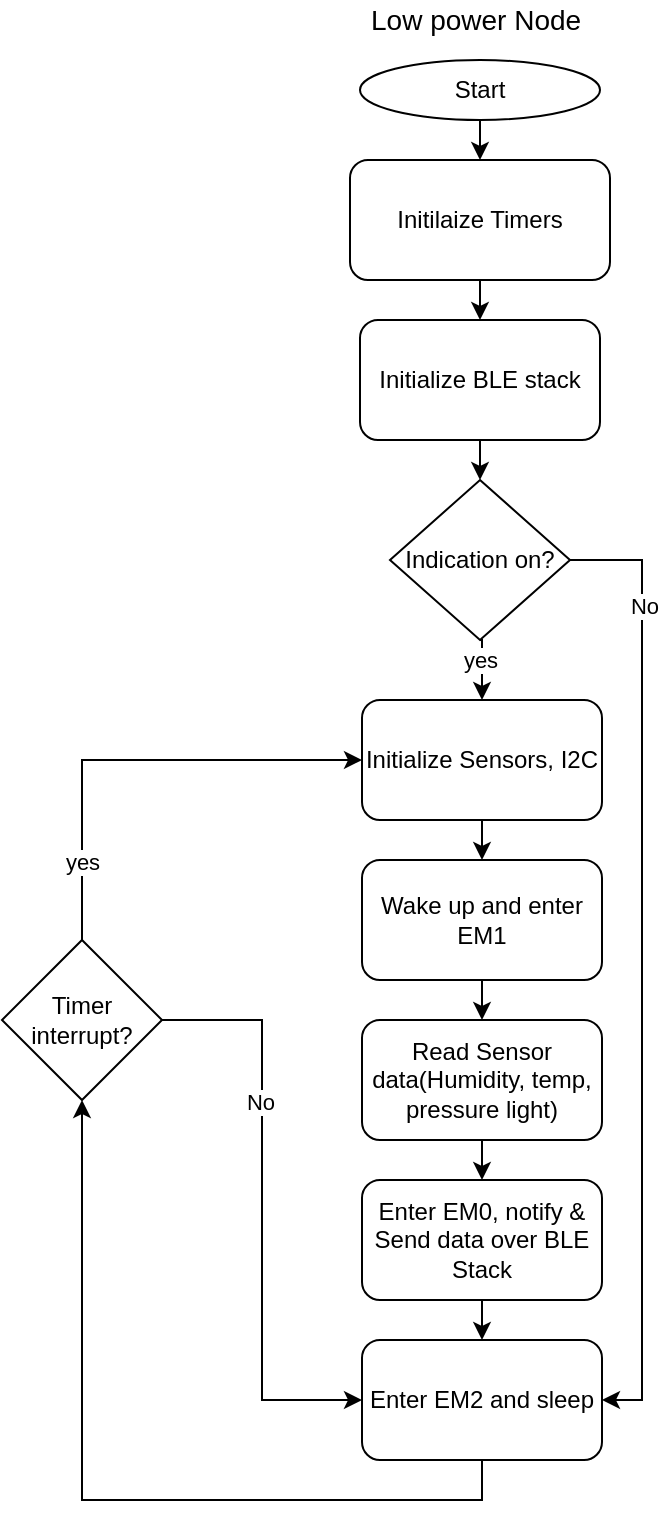 <mxfile version="26.2.14">
  <diagram name="Page-1" id="H36Btm2b92rR10RbeIhn">
    <mxGraphModel dx="2329" dy="2145" grid="1" gridSize="10" guides="1" tooltips="1" connect="1" arrows="1" fold="1" page="1" pageScale="1" pageWidth="850" pageHeight="1100" math="0" shadow="0">
      <root>
        <mxCell id="0" />
        <mxCell id="1" parent="0" />
        <mxCell id="2l3fewsbaPLTK3KkvpYB-9" style="edgeStyle=orthogonalEdgeStyle;rounded=0;orthogonalLoop=1;jettySize=auto;html=1;exitX=0.5;exitY=1;exitDx=0;exitDy=0;entryX=0.5;entryY=0;entryDx=0;entryDy=0;" edge="1" parent="1" source="2l3fewsbaPLTK3KkvpYB-1" target="2l3fewsbaPLTK3KkvpYB-2">
          <mxGeometry relative="1" as="geometry" />
        </mxCell>
        <mxCell id="2l3fewsbaPLTK3KkvpYB-1" value="Start" style="ellipse;whiteSpace=wrap;html=1;" vertex="1" parent="1">
          <mxGeometry x="469" y="-140" width="120" height="30" as="geometry" />
        </mxCell>
        <mxCell id="2l3fewsbaPLTK3KkvpYB-22" style="edgeStyle=orthogonalEdgeStyle;rounded=0;orthogonalLoop=1;jettySize=auto;html=1;exitX=0.5;exitY=1;exitDx=0;exitDy=0;entryX=0.5;entryY=0;entryDx=0;entryDy=0;" edge="1" parent="1" source="2l3fewsbaPLTK3KkvpYB-2" target="2l3fewsbaPLTK3KkvpYB-21">
          <mxGeometry relative="1" as="geometry" />
        </mxCell>
        <mxCell id="2l3fewsbaPLTK3KkvpYB-2" value="Initilaize Timers" style="rounded=1;whiteSpace=wrap;html=1;" vertex="1" parent="1">
          <mxGeometry x="464" y="-90" width="130" height="60" as="geometry" />
        </mxCell>
        <mxCell id="2l3fewsbaPLTK3KkvpYB-11" style="edgeStyle=orthogonalEdgeStyle;rounded=0;orthogonalLoop=1;jettySize=auto;html=1;exitX=0.5;exitY=1;exitDx=0;exitDy=0;entryX=0.5;entryY=0;entryDx=0;entryDy=0;" edge="1" parent="1" source="2l3fewsbaPLTK3KkvpYB-3" target="2l3fewsbaPLTK3KkvpYB-5">
          <mxGeometry relative="1" as="geometry" />
        </mxCell>
        <mxCell id="2l3fewsbaPLTK3KkvpYB-3" value="Initialize Sensors, I2C" style="rounded=1;whiteSpace=wrap;html=1;" vertex="1" parent="1">
          <mxGeometry x="470" y="180" width="120" height="60" as="geometry" />
        </mxCell>
        <mxCell id="2l3fewsbaPLTK3KkvpYB-16" style="edgeStyle=orthogonalEdgeStyle;rounded=0;orthogonalLoop=1;jettySize=auto;html=1;exitX=0.5;exitY=0;exitDx=0;exitDy=0;entryX=0;entryY=0.5;entryDx=0;entryDy=0;" edge="1" parent="1" source="2l3fewsbaPLTK3KkvpYB-4" target="2l3fewsbaPLTK3KkvpYB-3">
          <mxGeometry relative="1" as="geometry" />
        </mxCell>
        <mxCell id="2l3fewsbaPLTK3KkvpYB-19" value="yes" style="edgeLabel;html=1;align=center;verticalAlign=middle;resizable=0;points=[];" vertex="1" connectable="0" parent="2l3fewsbaPLTK3KkvpYB-16">
          <mxGeometry x="-0.663" relative="1" as="geometry">
            <mxPoint as="offset" />
          </mxGeometry>
        </mxCell>
        <mxCell id="2l3fewsbaPLTK3KkvpYB-17" style="edgeStyle=orthogonalEdgeStyle;rounded=0;orthogonalLoop=1;jettySize=auto;html=1;exitX=1;exitY=0.5;exitDx=0;exitDy=0;entryX=0;entryY=0.5;entryDx=0;entryDy=0;" edge="1" parent="1" source="2l3fewsbaPLTK3KkvpYB-4" target="2l3fewsbaPLTK3KkvpYB-8">
          <mxGeometry relative="1" as="geometry" />
        </mxCell>
        <mxCell id="2l3fewsbaPLTK3KkvpYB-18" value="No" style="edgeLabel;html=1;align=center;verticalAlign=middle;resizable=0;points=[];" vertex="1" connectable="0" parent="2l3fewsbaPLTK3KkvpYB-17">
          <mxGeometry x="-0.371" y="-1" relative="1" as="geometry">
            <mxPoint as="offset" />
          </mxGeometry>
        </mxCell>
        <mxCell id="2l3fewsbaPLTK3KkvpYB-4" value="Timer interrupt?" style="rhombus;whiteSpace=wrap;html=1;" vertex="1" parent="1">
          <mxGeometry x="290" y="300" width="80" height="80" as="geometry" />
        </mxCell>
        <mxCell id="2l3fewsbaPLTK3KkvpYB-12" style="edgeStyle=orthogonalEdgeStyle;rounded=0;orthogonalLoop=1;jettySize=auto;html=1;exitX=0.5;exitY=1;exitDx=0;exitDy=0;entryX=0.5;entryY=0;entryDx=0;entryDy=0;" edge="1" parent="1" source="2l3fewsbaPLTK3KkvpYB-5" target="2l3fewsbaPLTK3KkvpYB-6">
          <mxGeometry relative="1" as="geometry" />
        </mxCell>
        <mxCell id="2l3fewsbaPLTK3KkvpYB-5" value="Wake up and enter EM1" style="rounded=1;whiteSpace=wrap;html=1;" vertex="1" parent="1">
          <mxGeometry x="470" y="260" width="120" height="60" as="geometry" />
        </mxCell>
        <mxCell id="2l3fewsbaPLTK3KkvpYB-13" style="edgeStyle=orthogonalEdgeStyle;rounded=0;orthogonalLoop=1;jettySize=auto;html=1;exitX=0.5;exitY=1;exitDx=0;exitDy=0;entryX=0.5;entryY=0;entryDx=0;entryDy=0;" edge="1" parent="1" source="2l3fewsbaPLTK3KkvpYB-6" target="2l3fewsbaPLTK3KkvpYB-7">
          <mxGeometry relative="1" as="geometry" />
        </mxCell>
        <mxCell id="2l3fewsbaPLTK3KkvpYB-6" value="Read Sensor data(Humidity, temp, pressure light)" style="rounded=1;whiteSpace=wrap;html=1;" vertex="1" parent="1">
          <mxGeometry x="470" y="340" width="120" height="60" as="geometry" />
        </mxCell>
        <mxCell id="2l3fewsbaPLTK3KkvpYB-14" style="edgeStyle=orthogonalEdgeStyle;rounded=0;orthogonalLoop=1;jettySize=auto;html=1;exitX=0.5;exitY=1;exitDx=0;exitDy=0;entryX=0.5;entryY=0;entryDx=0;entryDy=0;" edge="1" parent="1" source="2l3fewsbaPLTK3KkvpYB-7" target="2l3fewsbaPLTK3KkvpYB-8">
          <mxGeometry relative="1" as="geometry" />
        </mxCell>
        <mxCell id="2l3fewsbaPLTK3KkvpYB-7" value="Enter EM0, notify &amp;amp; Send data over BLE Stack" style="rounded=1;whiteSpace=wrap;html=1;" vertex="1" parent="1">
          <mxGeometry x="470" y="420" width="120" height="60" as="geometry" />
        </mxCell>
        <mxCell id="2l3fewsbaPLTK3KkvpYB-15" style="edgeStyle=orthogonalEdgeStyle;rounded=0;orthogonalLoop=1;jettySize=auto;html=1;exitX=0.5;exitY=1;exitDx=0;exitDy=0;entryX=0.5;entryY=1;entryDx=0;entryDy=0;" edge="1" parent="1" source="2l3fewsbaPLTK3KkvpYB-8" target="2l3fewsbaPLTK3KkvpYB-4">
          <mxGeometry relative="1" as="geometry" />
        </mxCell>
        <mxCell id="2l3fewsbaPLTK3KkvpYB-8" value="Enter EM2 and sleep" style="rounded=1;whiteSpace=wrap;html=1;" vertex="1" parent="1">
          <mxGeometry x="470" y="500" width="120" height="60" as="geometry" />
        </mxCell>
        <mxCell id="2l3fewsbaPLTK3KkvpYB-20" value="&lt;font style=&quot;font-size: 14px;&quot;&gt;Low power Node&amp;nbsp;&lt;/font&gt;" style="text;html=1;align=center;verticalAlign=middle;whiteSpace=wrap;rounded=0;" vertex="1" parent="1">
          <mxGeometry x="449" y="-170" width="160" height="20" as="geometry" />
        </mxCell>
        <mxCell id="2l3fewsbaPLTK3KkvpYB-25" style="edgeStyle=orthogonalEdgeStyle;rounded=0;orthogonalLoop=1;jettySize=auto;html=1;exitX=0.5;exitY=1;exitDx=0;exitDy=0;entryX=0.5;entryY=0;entryDx=0;entryDy=0;" edge="1" parent="1" source="2l3fewsbaPLTK3KkvpYB-21">
          <mxGeometry relative="1" as="geometry">
            <mxPoint x="529" y="70" as="targetPoint" />
          </mxGeometry>
        </mxCell>
        <mxCell id="2l3fewsbaPLTK3KkvpYB-21" value="Initialize BLE stack" style="rounded=1;whiteSpace=wrap;html=1;" vertex="1" parent="1">
          <mxGeometry x="469" y="-10" width="120" height="60" as="geometry" />
        </mxCell>
        <mxCell id="2l3fewsbaPLTK3KkvpYB-26" style="edgeStyle=orthogonalEdgeStyle;rounded=0;orthogonalLoop=1;jettySize=auto;html=1;exitX=0.5;exitY=1;exitDx=0;exitDy=0;entryX=0.5;entryY=0;entryDx=0;entryDy=0;" edge="1" parent="1" source="2l3fewsbaPLTK3KkvpYB-24" target="2l3fewsbaPLTK3KkvpYB-3">
          <mxGeometry relative="1" as="geometry" />
        </mxCell>
        <mxCell id="2l3fewsbaPLTK3KkvpYB-29" value="yes" style="edgeLabel;html=1;align=center;verticalAlign=middle;resizable=0;points=[];" vertex="1" connectable="0" parent="2l3fewsbaPLTK3KkvpYB-26">
          <mxGeometry x="-0.32" y="-1" relative="1" as="geometry">
            <mxPoint as="offset" />
          </mxGeometry>
        </mxCell>
        <mxCell id="2l3fewsbaPLTK3KkvpYB-27" style="edgeStyle=orthogonalEdgeStyle;rounded=0;orthogonalLoop=1;jettySize=auto;html=1;exitX=1;exitY=0.5;exitDx=0;exitDy=0;entryX=1;entryY=0.5;entryDx=0;entryDy=0;" edge="1" parent="1" source="2l3fewsbaPLTK3KkvpYB-24" target="2l3fewsbaPLTK3KkvpYB-8">
          <mxGeometry relative="1" as="geometry" />
        </mxCell>
        <mxCell id="2l3fewsbaPLTK3KkvpYB-28" value="No" style="edgeLabel;html=1;align=center;verticalAlign=middle;resizable=0;points=[];" vertex="1" connectable="0" parent="2l3fewsbaPLTK3KkvpYB-27">
          <mxGeometry x="-0.67" y="2" relative="1" as="geometry">
            <mxPoint x="-1" y="-20" as="offset" />
          </mxGeometry>
        </mxCell>
        <mxCell id="2l3fewsbaPLTK3KkvpYB-24" value="Indication on?" style="rhombus;whiteSpace=wrap;html=1;" vertex="1" parent="1">
          <mxGeometry x="484" y="70" width="90" height="80" as="geometry" />
        </mxCell>
      </root>
    </mxGraphModel>
  </diagram>
</mxfile>
